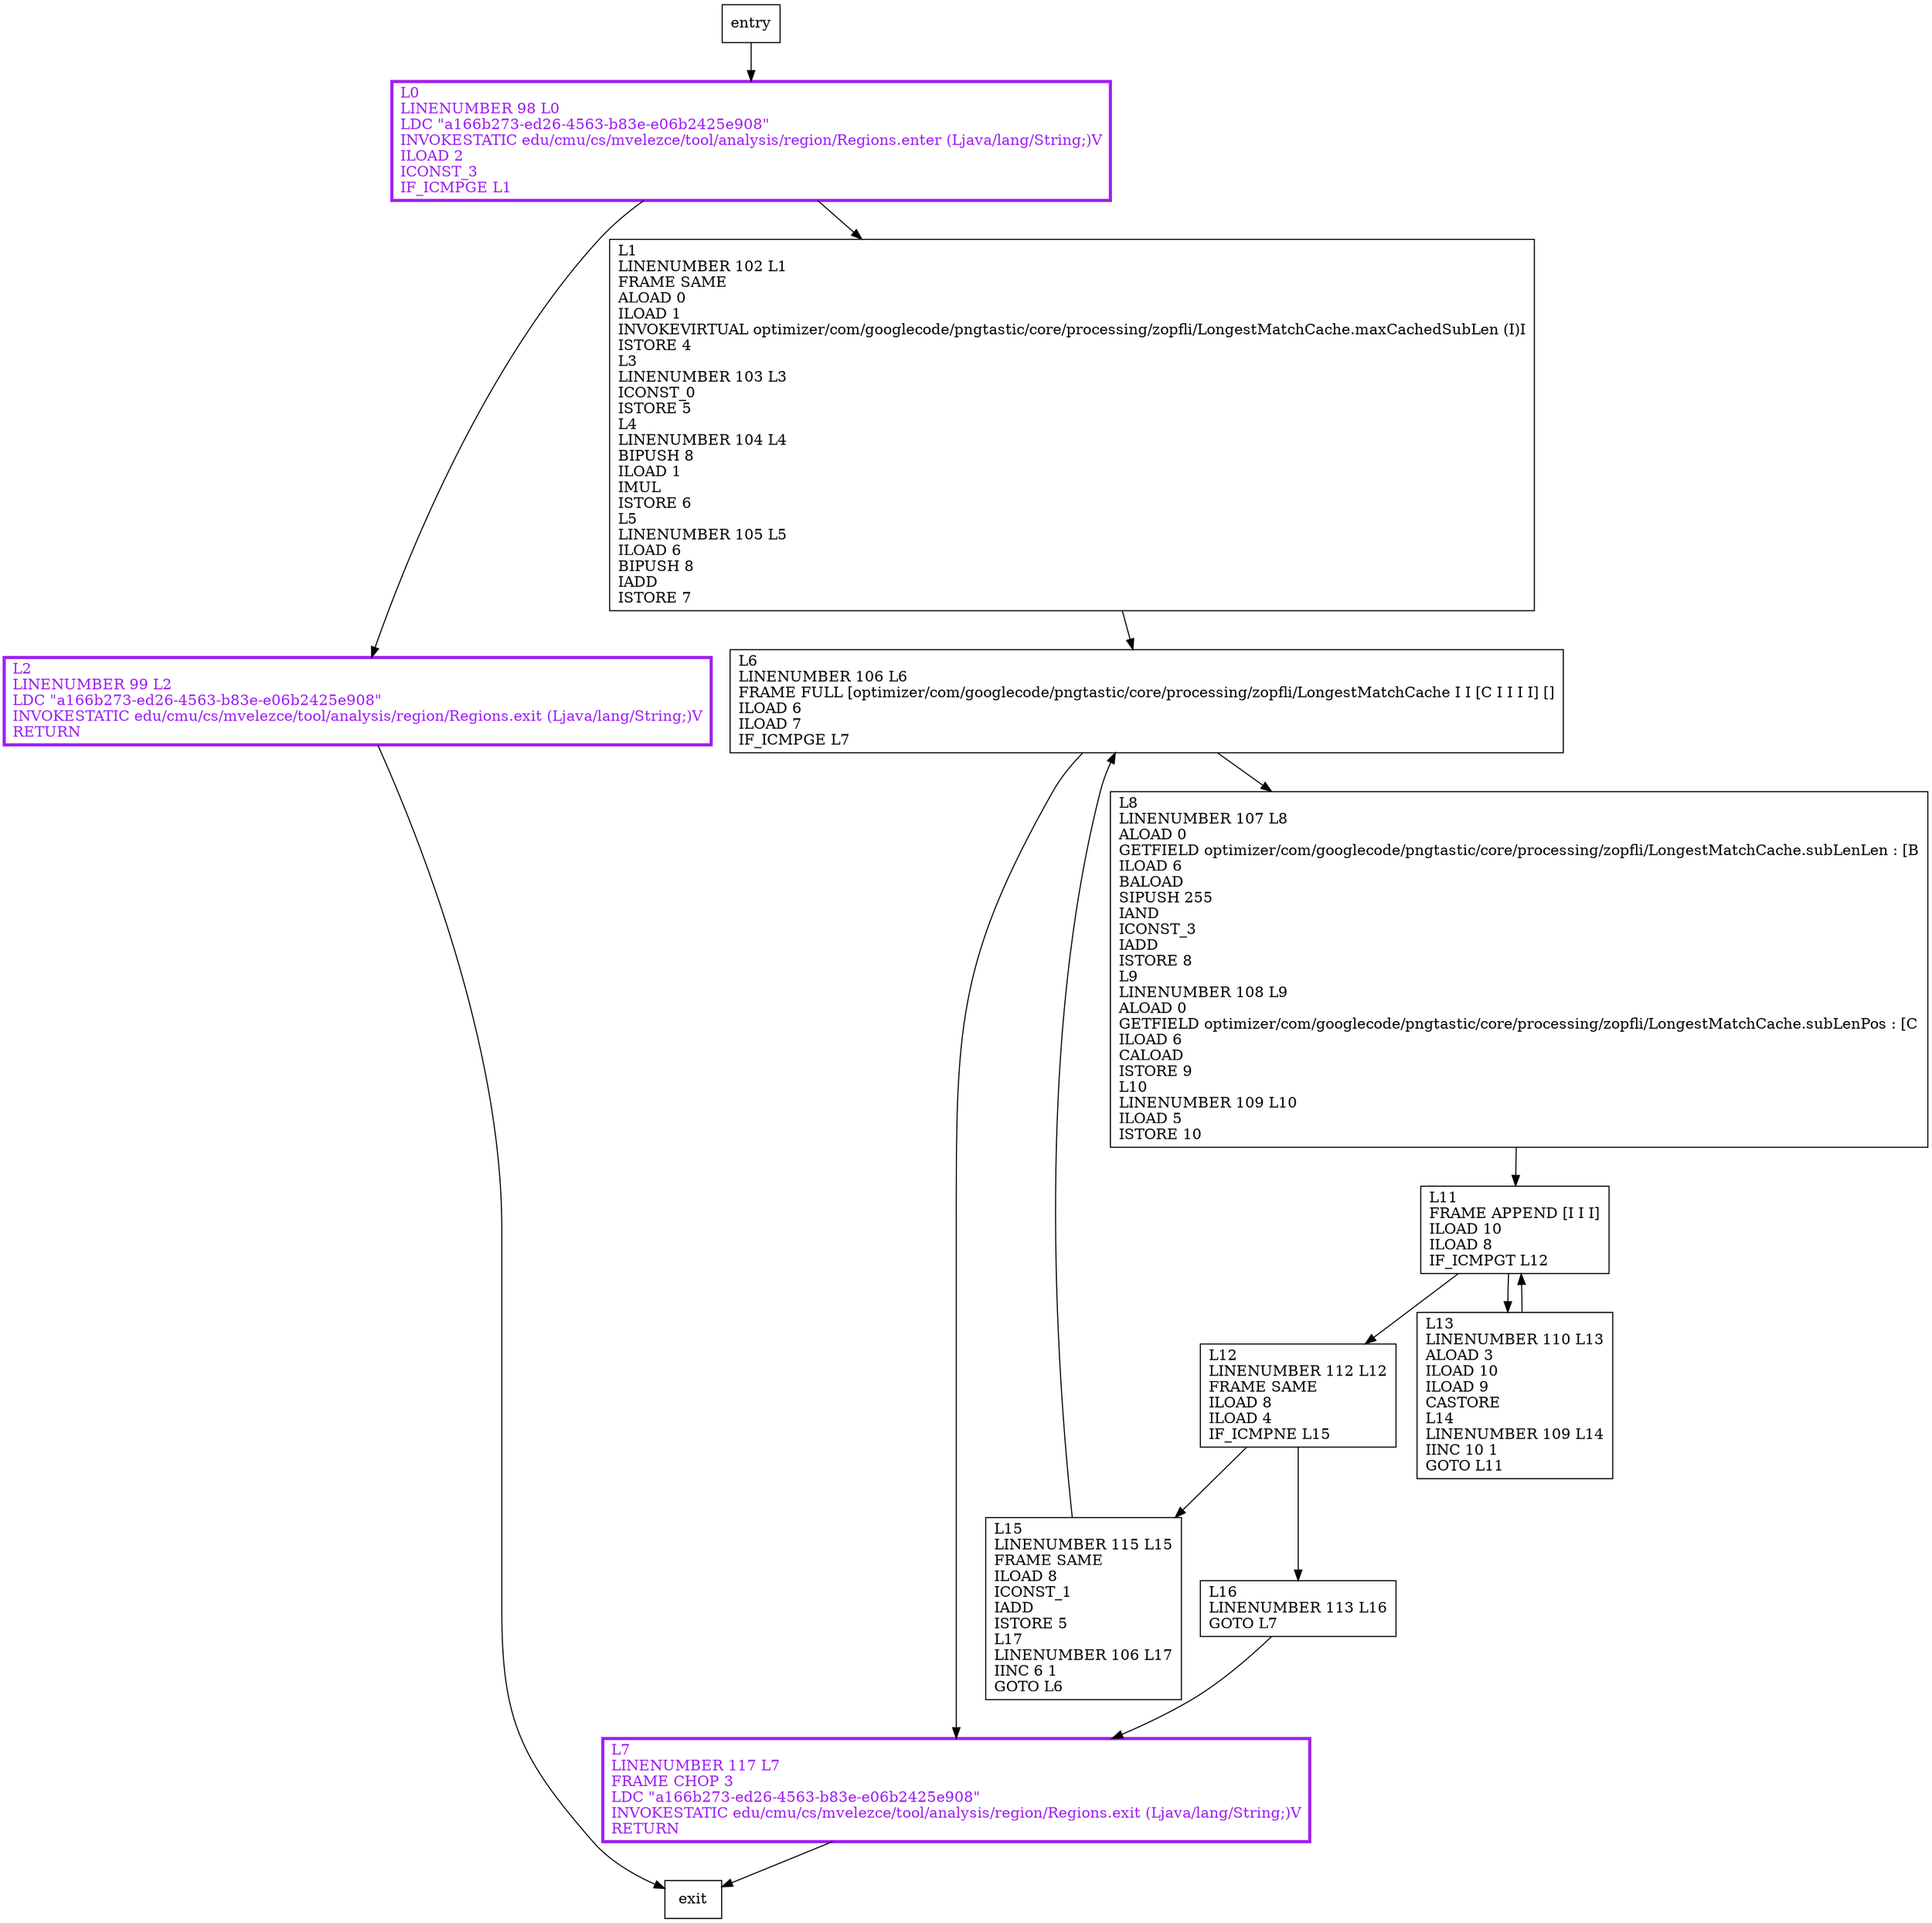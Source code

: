 digraph cacheToSubLen {
node [shape=record];
44278425 [label="L0\lLINENUMBER 98 L0\lLDC \"a166b273-ed26-4563-b83e-e06b2425e908\"\lINVOKESTATIC edu/cmu/cs/mvelezce/tool/analysis/region/Regions.enter (Ljava/lang/String;)V\lILOAD 2\lICONST_3\lIF_ICMPGE L1\l"];
1186371052 [label="L16\lLINENUMBER 113 L16\lGOTO L7\l"];
7395550 [label="L13\lLINENUMBER 110 L13\lALOAD 3\lILOAD 10\lILOAD 9\lCASTORE\lL14\lLINENUMBER 109 L14\lIINC 10 1\lGOTO L11\l"];
564086167 [label="L2\lLINENUMBER 99 L2\lLDC \"a166b273-ed26-4563-b83e-e06b2425e908\"\lINVOKESTATIC edu/cmu/cs/mvelezce/tool/analysis/region/Regions.exit (Ljava/lang/String;)V\lRETURN\l"];
1082528716 [label="L6\lLINENUMBER 106 L6\lFRAME FULL [optimizer/com/googlecode/pngtastic/core/processing/zopfli/LongestMatchCache I I [C I I I I] []\lILOAD 6\lILOAD 7\lIF_ICMPGE L7\l"];
1499418021 [label="L15\lLINENUMBER 115 L15\lFRAME SAME\lILOAD 8\lICONST_1\lIADD\lISTORE 5\lL17\lLINENUMBER 106 L17\lIINC 6 1\lGOTO L6\l"];
773238925 [label="L8\lLINENUMBER 107 L8\lALOAD 0\lGETFIELD optimizer/com/googlecode/pngtastic/core/processing/zopfli/LongestMatchCache.subLenLen : [B\lILOAD 6\lBALOAD\lSIPUSH 255\lIAND\lICONST_3\lIADD\lISTORE 8\lL9\lLINENUMBER 108 L9\lALOAD 0\lGETFIELD optimizer/com/googlecode/pngtastic/core/processing/zopfli/LongestMatchCache.subLenPos : [C\lILOAD 6\lCALOAD\lISTORE 9\lL10\lLINENUMBER 109 L10\lILOAD 5\lISTORE 10\l"];
2107706203 [label="L1\lLINENUMBER 102 L1\lFRAME SAME\lALOAD 0\lILOAD 1\lINVOKEVIRTUAL optimizer/com/googlecode/pngtastic/core/processing/zopfli/LongestMatchCache.maxCachedSubLen (I)I\lISTORE 4\lL3\lLINENUMBER 103 L3\lICONST_0\lISTORE 5\lL4\lLINENUMBER 104 L4\lBIPUSH 8\lILOAD 1\lIMUL\lISTORE 6\lL5\lLINENUMBER 105 L5\lILOAD 6\lBIPUSH 8\lIADD\lISTORE 7\l"];
834562889 [label="L7\lLINENUMBER 117 L7\lFRAME CHOP 3\lLDC \"a166b273-ed26-4563-b83e-e06b2425e908\"\lINVOKESTATIC edu/cmu/cs/mvelezce/tool/analysis/region/Regions.exit (Ljava/lang/String;)V\lRETURN\l"];
1536728519 [label="L12\lLINENUMBER 112 L12\lFRAME SAME\lILOAD 8\lILOAD 4\lIF_ICMPNE L15\l"];
1112940474 [label="L11\lFRAME APPEND [I I I]\lILOAD 10\lILOAD 8\lIF_ICMPGT L12\l"];
entry;
exit;
1186371052 -> 834562889;
7395550 -> 1112940474;
2107706203 -> 1082528716;
1112940474 -> 7395550;
1112940474 -> 1536728519;
44278425 -> 564086167;
44278425 -> 2107706203;
entry -> 44278425;
564086167 -> exit;
1082528716 -> 773238925;
1082528716 -> 834562889;
1499418021 -> 1082528716;
773238925 -> 1112940474;
834562889 -> exit;
1536728519 -> 1186371052;
1536728519 -> 1499418021;
44278425[fontcolor="purple", penwidth=3, color="purple"];
564086167[fontcolor="purple", penwidth=3, color="purple"];
834562889[fontcolor="purple", penwidth=3, color="purple"];
}

